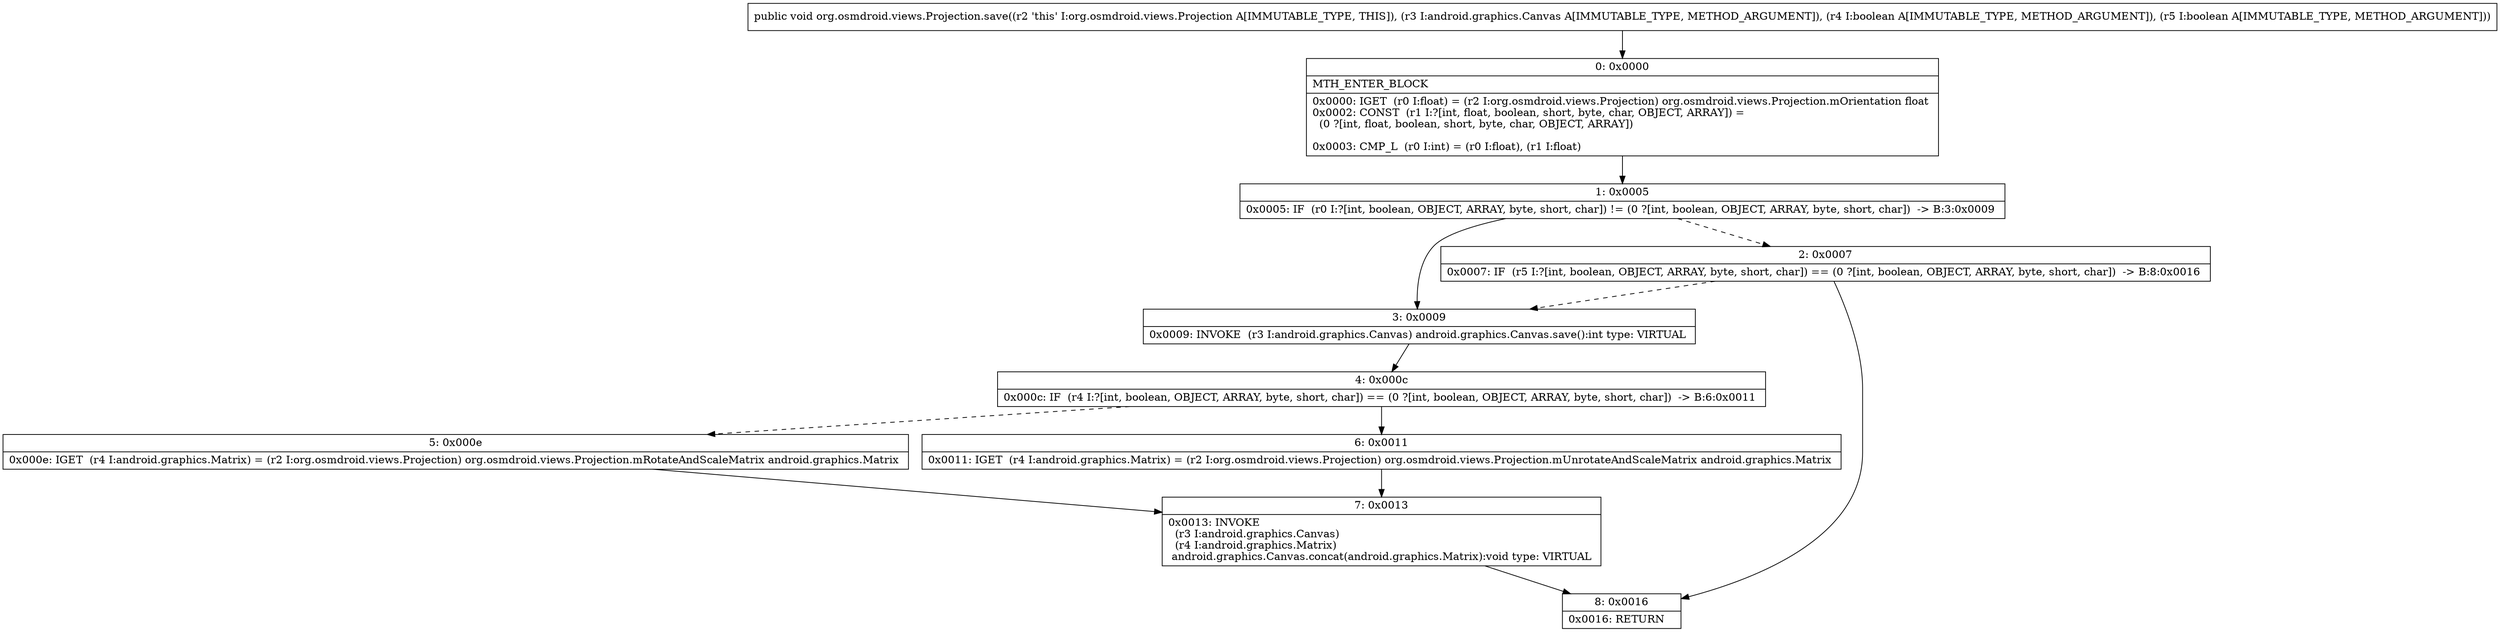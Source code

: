 digraph "CFG fororg.osmdroid.views.Projection.save(Landroid\/graphics\/Canvas;ZZ)V" {
Node_0 [shape=record,label="{0\:\ 0x0000|MTH_ENTER_BLOCK\l|0x0000: IGET  (r0 I:float) = (r2 I:org.osmdroid.views.Projection) org.osmdroid.views.Projection.mOrientation float \l0x0002: CONST  (r1 I:?[int, float, boolean, short, byte, char, OBJECT, ARRAY]) = \l  (0 ?[int, float, boolean, short, byte, char, OBJECT, ARRAY])\l \l0x0003: CMP_L  (r0 I:int) = (r0 I:float), (r1 I:float) \l}"];
Node_1 [shape=record,label="{1\:\ 0x0005|0x0005: IF  (r0 I:?[int, boolean, OBJECT, ARRAY, byte, short, char]) != (0 ?[int, boolean, OBJECT, ARRAY, byte, short, char])  \-\> B:3:0x0009 \l}"];
Node_2 [shape=record,label="{2\:\ 0x0007|0x0007: IF  (r5 I:?[int, boolean, OBJECT, ARRAY, byte, short, char]) == (0 ?[int, boolean, OBJECT, ARRAY, byte, short, char])  \-\> B:8:0x0016 \l}"];
Node_3 [shape=record,label="{3\:\ 0x0009|0x0009: INVOKE  (r3 I:android.graphics.Canvas) android.graphics.Canvas.save():int type: VIRTUAL \l}"];
Node_4 [shape=record,label="{4\:\ 0x000c|0x000c: IF  (r4 I:?[int, boolean, OBJECT, ARRAY, byte, short, char]) == (0 ?[int, boolean, OBJECT, ARRAY, byte, short, char])  \-\> B:6:0x0011 \l}"];
Node_5 [shape=record,label="{5\:\ 0x000e|0x000e: IGET  (r4 I:android.graphics.Matrix) = (r2 I:org.osmdroid.views.Projection) org.osmdroid.views.Projection.mRotateAndScaleMatrix android.graphics.Matrix \l}"];
Node_6 [shape=record,label="{6\:\ 0x0011|0x0011: IGET  (r4 I:android.graphics.Matrix) = (r2 I:org.osmdroid.views.Projection) org.osmdroid.views.Projection.mUnrotateAndScaleMatrix android.graphics.Matrix \l}"];
Node_7 [shape=record,label="{7\:\ 0x0013|0x0013: INVOKE  \l  (r3 I:android.graphics.Canvas)\l  (r4 I:android.graphics.Matrix)\l android.graphics.Canvas.concat(android.graphics.Matrix):void type: VIRTUAL \l}"];
Node_8 [shape=record,label="{8\:\ 0x0016|0x0016: RETURN   \l}"];
MethodNode[shape=record,label="{public void org.osmdroid.views.Projection.save((r2 'this' I:org.osmdroid.views.Projection A[IMMUTABLE_TYPE, THIS]), (r3 I:android.graphics.Canvas A[IMMUTABLE_TYPE, METHOD_ARGUMENT]), (r4 I:boolean A[IMMUTABLE_TYPE, METHOD_ARGUMENT]), (r5 I:boolean A[IMMUTABLE_TYPE, METHOD_ARGUMENT])) }"];
MethodNode -> Node_0;
Node_0 -> Node_1;
Node_1 -> Node_2[style=dashed];
Node_1 -> Node_3;
Node_2 -> Node_3[style=dashed];
Node_2 -> Node_8;
Node_3 -> Node_4;
Node_4 -> Node_5[style=dashed];
Node_4 -> Node_6;
Node_5 -> Node_7;
Node_6 -> Node_7;
Node_7 -> Node_8;
}

